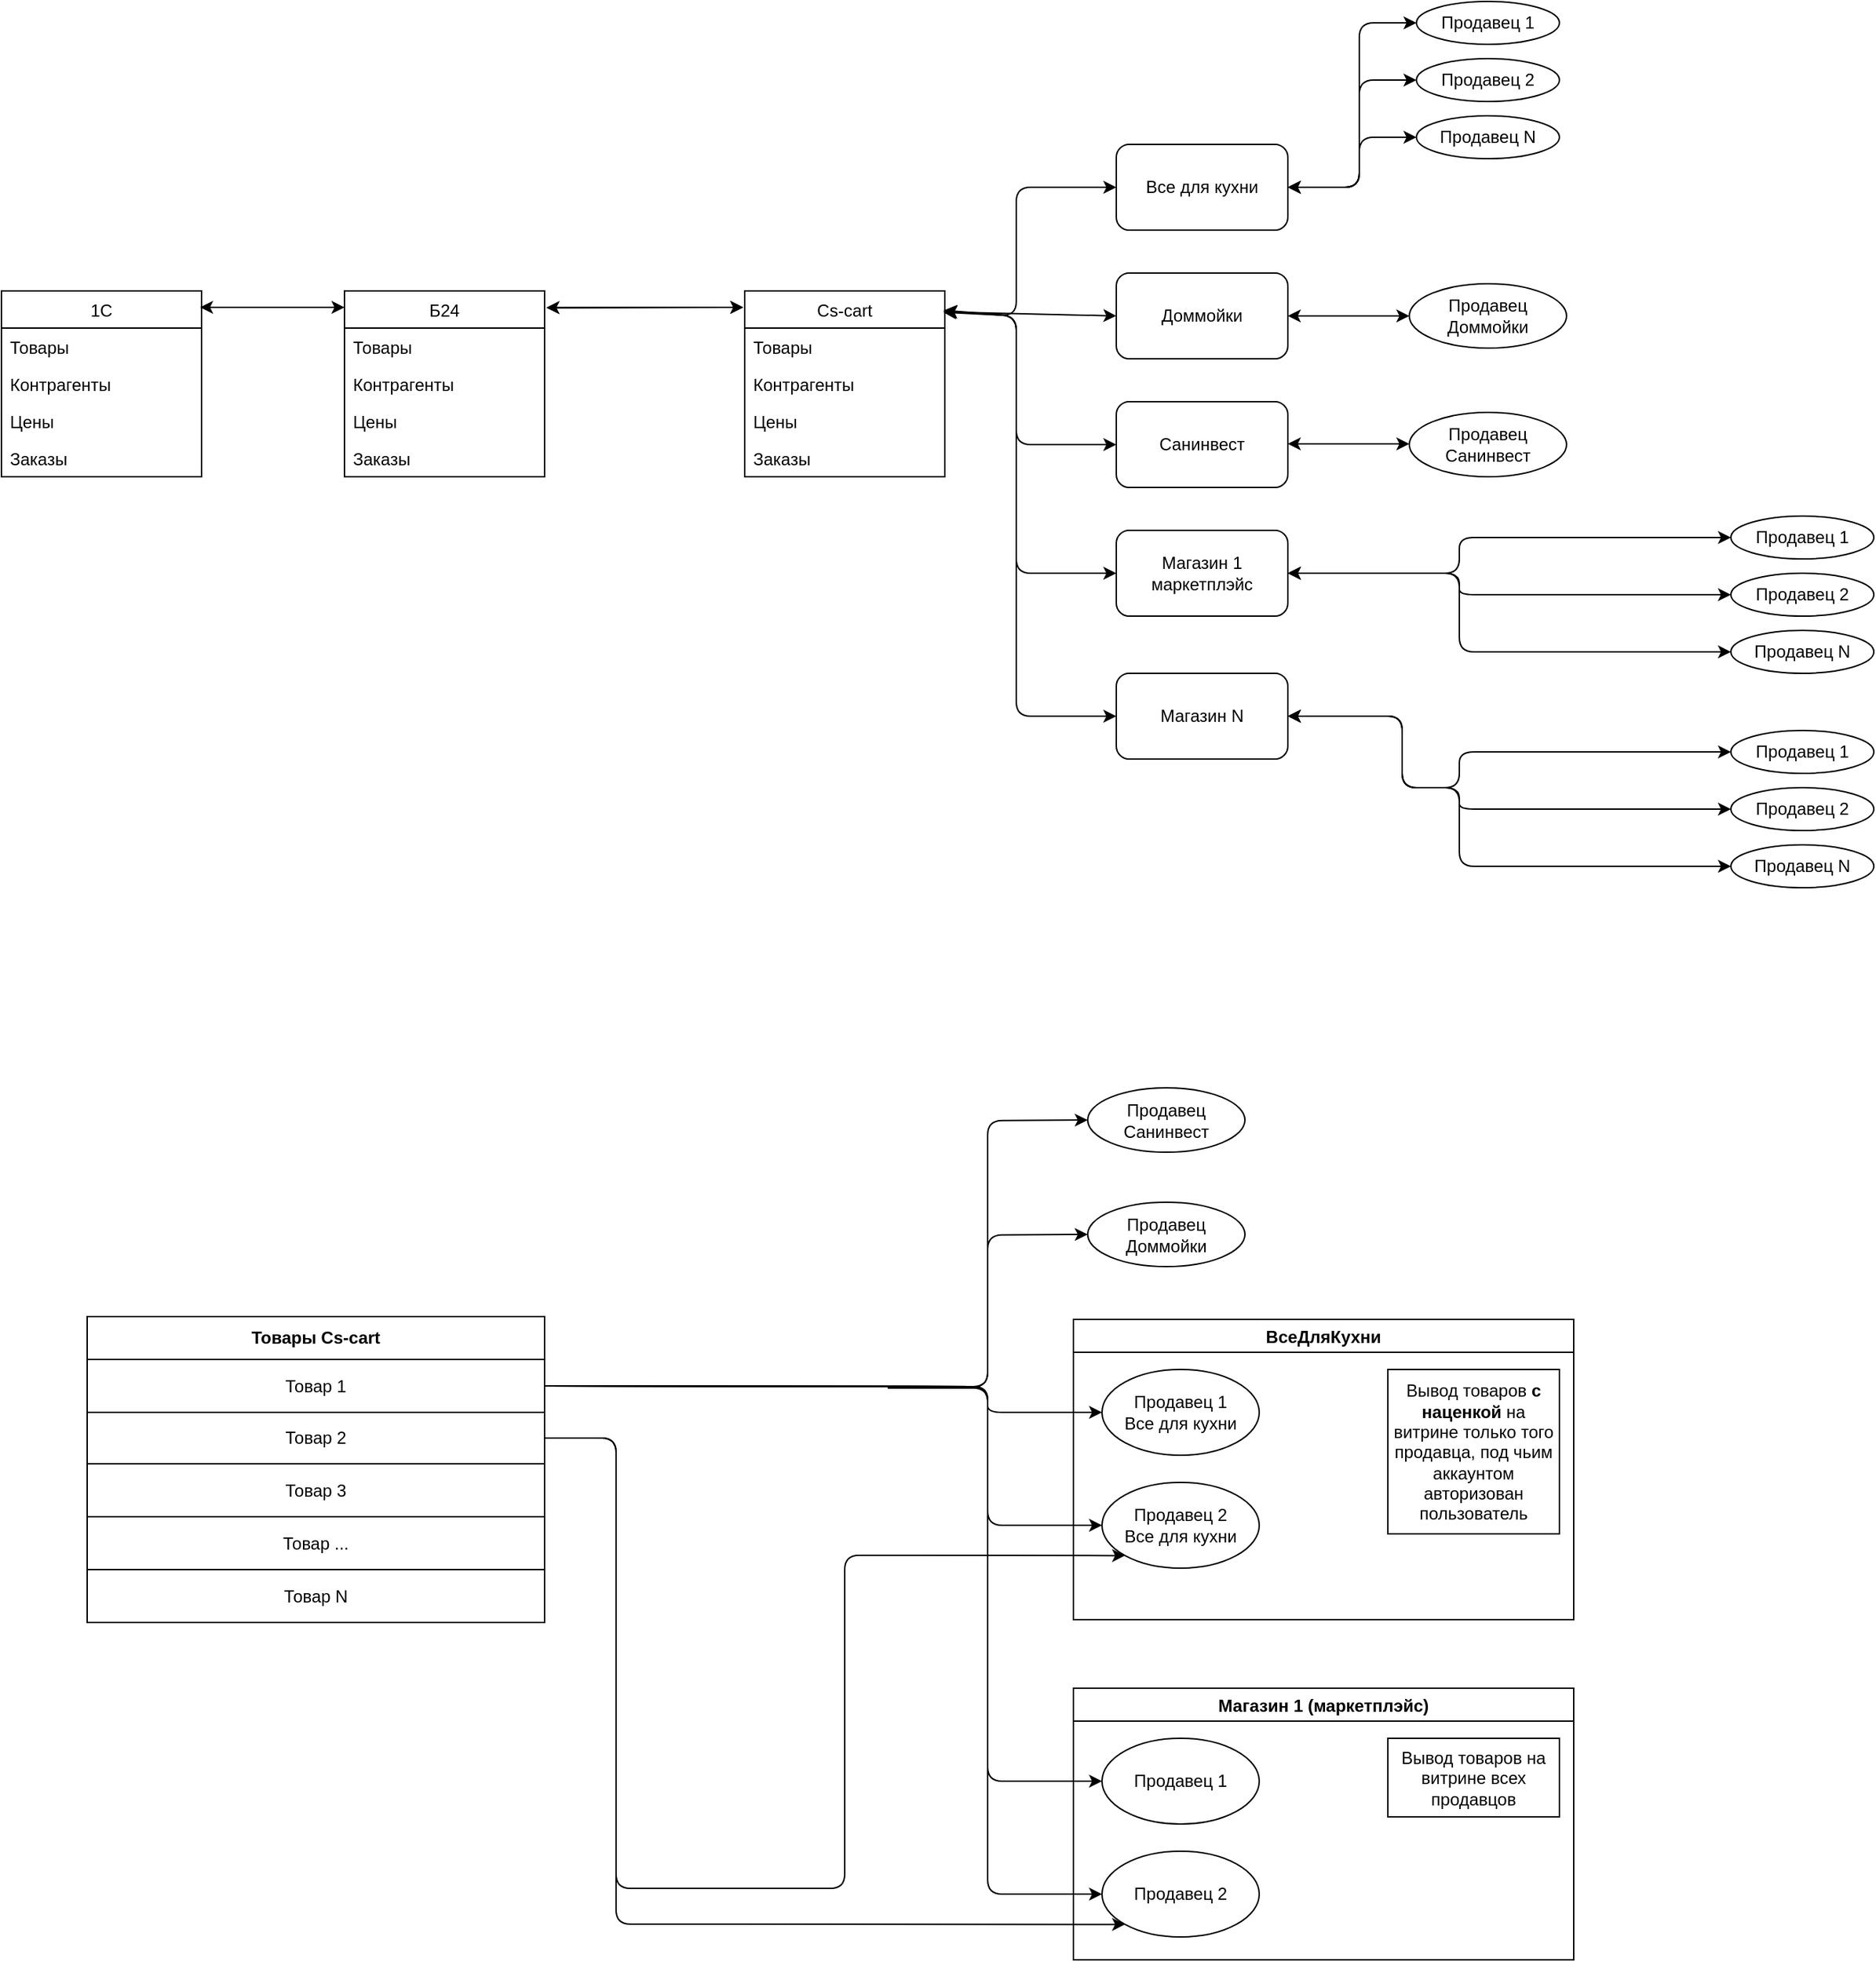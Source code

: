<mxfile version="14.7.3" type="github">
  <diagram id="We45iD7lxRaqWA0gudP4" name="Page-1">
    <mxGraphModel dx="2249" dy="1931" grid="1" gridSize="10" guides="1" tooltips="1" connect="1" arrows="1" fold="1" page="1" pageScale="1" pageWidth="827" pageHeight="1169" math="0" shadow="0">
      <root>
        <mxCell id="0" />
        <mxCell id="1" parent="0" />
        <mxCell id="MZfn8W217P28bDWcbssV-5" value="Все для кухни" style="rounded=1;whiteSpace=wrap;html=1;" vertex="1" parent="1">
          <mxGeometry x="470" y="20" width="120" height="60" as="geometry" />
        </mxCell>
        <mxCell id="MZfn8W217P28bDWcbssV-6" value="Доммойки" style="rounded=1;whiteSpace=wrap;html=1;" vertex="1" parent="1">
          <mxGeometry x="470" y="110" width="120" height="60" as="geometry" />
        </mxCell>
        <mxCell id="MZfn8W217P28bDWcbssV-7" value="Санинвест" style="rounded=1;whiteSpace=wrap;html=1;" vertex="1" parent="1">
          <mxGeometry x="470" y="200" width="120" height="60" as="geometry" />
        </mxCell>
        <mxCell id="MZfn8W217P28bDWcbssV-8" value="Магазин 1&lt;br&gt;маркетплэйс" style="rounded=1;whiteSpace=wrap;html=1;" vertex="1" parent="1">
          <mxGeometry x="470" y="290" width="120" height="60" as="geometry" />
        </mxCell>
        <mxCell id="MZfn8W217P28bDWcbssV-9" value="Магазин N" style="rounded=1;whiteSpace=wrap;html=1;" vertex="1" parent="1">
          <mxGeometry x="470" y="390" width="120" height="60" as="geometry" />
        </mxCell>
        <mxCell id="MZfn8W217P28bDWcbssV-10" value="" style="endArrow=classic;startArrow=classic;html=1;entryX=0;entryY=0.5;entryDx=0;entryDy=0;exitX=0.996;exitY=0.105;exitDx=0;exitDy=0;exitPerimeter=0;" edge="1" parent="1" source="MZfn8W217P28bDWcbssV-46" target="MZfn8W217P28bDWcbssV-5">
          <mxGeometry width="50" height="50" relative="1" as="geometry">
            <mxPoint x="340" y="140" as="sourcePoint" />
            <mxPoint x="440" y="270" as="targetPoint" />
            <Array as="points">
              <mxPoint x="400" y="140" />
              <mxPoint x="400" y="50" />
            </Array>
          </mxGeometry>
        </mxCell>
        <mxCell id="MZfn8W217P28bDWcbssV-11" value="" style="endArrow=classic;startArrow=classic;html=1;entryX=0;entryY=0.5;entryDx=0;entryDy=0;exitX=0.998;exitY=0.113;exitDx=0;exitDy=0;exitPerimeter=0;" edge="1" parent="1" source="MZfn8W217P28bDWcbssV-46" target="MZfn8W217P28bDWcbssV-6">
          <mxGeometry width="50" height="50" relative="1" as="geometry">
            <mxPoint x="340" y="140" as="sourcePoint" />
            <mxPoint x="440" y="270" as="targetPoint" />
          </mxGeometry>
        </mxCell>
        <mxCell id="MZfn8W217P28bDWcbssV-13" value="" style="endArrow=classic;startArrow=classic;html=1;entryX=0;entryY=0.5;entryDx=0;entryDy=0;exitX=0.996;exitY=0.108;exitDx=0;exitDy=0;exitPerimeter=0;" edge="1" parent="1" source="MZfn8W217P28bDWcbssV-46" target="MZfn8W217P28bDWcbssV-7">
          <mxGeometry width="50" height="50" relative="1" as="geometry">
            <mxPoint x="340" y="140" as="sourcePoint" />
            <mxPoint x="440" y="270" as="targetPoint" />
            <Array as="points">
              <mxPoint x="400" y="140" />
              <mxPoint x="400" y="230" />
            </Array>
          </mxGeometry>
        </mxCell>
        <mxCell id="MZfn8W217P28bDWcbssV-14" value="" style="endArrow=classic;startArrow=classic;html=1;entryX=0;entryY=0.5;entryDx=0;entryDy=0;exitX=0.992;exitY=0.108;exitDx=0;exitDy=0;exitPerimeter=0;" edge="1" parent="1" source="MZfn8W217P28bDWcbssV-46" target="MZfn8W217P28bDWcbssV-8">
          <mxGeometry width="50" height="50" relative="1" as="geometry">
            <mxPoint x="340" y="140" as="sourcePoint" />
            <mxPoint x="440" y="270" as="targetPoint" />
            <Array as="points">
              <mxPoint x="400" y="140" />
              <mxPoint x="400" y="320" />
            </Array>
          </mxGeometry>
        </mxCell>
        <mxCell id="MZfn8W217P28bDWcbssV-15" value="" style="endArrow=classic;startArrow=classic;html=1;entryX=0;entryY=0.5;entryDx=0;entryDy=0;exitX=0.993;exitY=0.115;exitDx=0;exitDy=0;exitPerimeter=0;" edge="1" parent="1" source="MZfn8W217P28bDWcbssV-46" target="MZfn8W217P28bDWcbssV-9">
          <mxGeometry width="50" height="50" relative="1" as="geometry">
            <mxPoint x="340" y="140" as="sourcePoint" />
            <mxPoint x="440" y="270" as="targetPoint" />
            <Array as="points">
              <mxPoint x="400" y="140" />
              <mxPoint x="400" y="420" />
            </Array>
          </mxGeometry>
        </mxCell>
        <mxCell id="MZfn8W217P28bDWcbssV-17" value="Продавец 1" style="ellipse;whiteSpace=wrap;html=1;" vertex="1" parent="1">
          <mxGeometry x="680" y="-80" width="100" height="30" as="geometry" />
        </mxCell>
        <mxCell id="MZfn8W217P28bDWcbssV-18" value="Продавец 2" style="ellipse;whiteSpace=wrap;html=1;" vertex="1" parent="1">
          <mxGeometry x="680" y="-40" width="100" height="30" as="geometry" />
        </mxCell>
        <mxCell id="MZfn8W217P28bDWcbssV-19" value="Продавец N" style="ellipse;whiteSpace=wrap;html=1;" vertex="1" parent="1">
          <mxGeometry x="680" width="100" height="30" as="geometry" />
        </mxCell>
        <mxCell id="MZfn8W217P28bDWcbssV-21" value="" style="endArrow=classic;startArrow=classic;html=1;entryX=0;entryY=0.5;entryDx=0;entryDy=0;exitX=1;exitY=0.5;exitDx=0;exitDy=0;" edge="1" parent="1" source="MZfn8W217P28bDWcbssV-5" target="MZfn8W217P28bDWcbssV-17">
          <mxGeometry width="50" height="50" relative="1" as="geometry">
            <mxPoint x="390" y="320" as="sourcePoint" />
            <mxPoint x="440" y="270" as="targetPoint" />
            <Array as="points">
              <mxPoint x="640" y="50" />
              <mxPoint x="640" y="-65" />
            </Array>
          </mxGeometry>
        </mxCell>
        <mxCell id="MZfn8W217P28bDWcbssV-22" value="" style="endArrow=classic;startArrow=classic;html=1;entryX=0;entryY=0.5;entryDx=0;entryDy=0;exitX=1;exitY=0.5;exitDx=0;exitDy=0;" edge="1" parent="1" source="MZfn8W217P28bDWcbssV-5" target="MZfn8W217P28bDWcbssV-18">
          <mxGeometry width="50" height="50" relative="1" as="geometry">
            <mxPoint x="390" y="320" as="sourcePoint" />
            <mxPoint x="440" y="270" as="targetPoint" />
            <Array as="points">
              <mxPoint x="640" y="50" />
              <mxPoint x="640" y="-25" />
            </Array>
          </mxGeometry>
        </mxCell>
        <mxCell id="MZfn8W217P28bDWcbssV-23" value="" style="endArrow=classic;startArrow=classic;html=1;entryX=0;entryY=0.5;entryDx=0;entryDy=0;exitX=1;exitY=0.5;exitDx=0;exitDy=0;" edge="1" parent="1" source="MZfn8W217P28bDWcbssV-5" target="MZfn8W217P28bDWcbssV-19">
          <mxGeometry width="50" height="50" relative="1" as="geometry">
            <mxPoint x="390" y="320" as="sourcePoint" />
            <mxPoint x="440" y="270" as="targetPoint" />
            <Array as="points">
              <mxPoint x="640" y="50" />
              <mxPoint x="640" y="15" />
            </Array>
          </mxGeometry>
        </mxCell>
        <mxCell id="MZfn8W217P28bDWcbssV-24" value="Продавец Доммойки" style="ellipse;whiteSpace=wrap;html=1;" vertex="1" parent="1">
          <mxGeometry x="675" y="117.5" width="110" height="45" as="geometry" />
        </mxCell>
        <mxCell id="MZfn8W217P28bDWcbssV-25" value="" style="endArrow=classic;startArrow=classic;html=1;entryX=0;entryY=0.5;entryDx=0;entryDy=0;exitX=1;exitY=0.5;exitDx=0;exitDy=0;" edge="1" parent="1" source="MZfn8W217P28bDWcbssV-6" target="MZfn8W217P28bDWcbssV-24">
          <mxGeometry width="50" height="50" relative="1" as="geometry">
            <mxPoint x="390" y="110" as="sourcePoint" />
            <mxPoint x="440" y="60" as="targetPoint" />
          </mxGeometry>
        </mxCell>
        <mxCell id="MZfn8W217P28bDWcbssV-26" value="Продавец Санинвест" style="ellipse;whiteSpace=wrap;html=1;" vertex="1" parent="1">
          <mxGeometry x="675" y="207.5" width="110" height="45" as="geometry" />
        </mxCell>
        <mxCell id="MZfn8W217P28bDWcbssV-27" value="" style="endArrow=classic;startArrow=classic;html=1;entryX=0;entryY=0.5;entryDx=0;entryDy=0;exitX=1;exitY=0.5;exitDx=0;exitDy=0;" edge="1" parent="1">
          <mxGeometry width="50" height="50" relative="1" as="geometry">
            <mxPoint x="590" y="229.5" as="sourcePoint" />
            <mxPoint x="675" y="229.5" as="targetPoint" />
          </mxGeometry>
        </mxCell>
        <mxCell id="MZfn8W217P28bDWcbssV-28" value="Продавец 1" style="ellipse;whiteSpace=wrap;html=1;" vertex="1" parent="1">
          <mxGeometry x="900" y="280" width="100" height="30" as="geometry" />
        </mxCell>
        <mxCell id="MZfn8W217P28bDWcbssV-29" value="Продавец 2" style="ellipse;whiteSpace=wrap;html=1;" vertex="1" parent="1">
          <mxGeometry x="900" y="320" width="100" height="30" as="geometry" />
        </mxCell>
        <mxCell id="MZfn8W217P28bDWcbssV-30" value="Продавец N" style="ellipse;whiteSpace=wrap;html=1;" vertex="1" parent="1">
          <mxGeometry x="900" y="360" width="100" height="30" as="geometry" />
        </mxCell>
        <mxCell id="MZfn8W217P28bDWcbssV-31" value="" style="endArrow=classic;startArrow=classic;html=1;entryX=0;entryY=0.5;entryDx=0;entryDy=0;" edge="1" parent="1" target="MZfn8W217P28bDWcbssV-28">
          <mxGeometry width="50" height="50" relative="1" as="geometry">
            <mxPoint x="590" y="320" as="sourcePoint" />
            <mxPoint x="510" y="630" as="targetPoint" />
            <Array as="points">
              <mxPoint x="710" y="320" />
              <mxPoint x="710" y="295" />
            </Array>
          </mxGeometry>
        </mxCell>
        <mxCell id="MZfn8W217P28bDWcbssV-32" value="" style="endArrow=classic;startArrow=classic;html=1;entryX=0;entryY=0.5;entryDx=0;entryDy=0;" edge="1" parent="1" target="MZfn8W217P28bDWcbssV-29">
          <mxGeometry width="50" height="50" relative="1" as="geometry">
            <mxPoint x="590" y="320" as="sourcePoint" />
            <mxPoint x="510" y="630" as="targetPoint" />
            <Array as="points">
              <mxPoint x="710" y="320" />
              <mxPoint x="710" y="335" />
            </Array>
          </mxGeometry>
        </mxCell>
        <mxCell id="MZfn8W217P28bDWcbssV-33" value="" style="endArrow=classic;startArrow=classic;html=1;entryX=0;entryY=0.5;entryDx=0;entryDy=0;exitX=1;exitY=0.5;exitDx=0;exitDy=0;" edge="1" parent="1" target="MZfn8W217P28bDWcbssV-30" source="MZfn8W217P28bDWcbssV-8">
          <mxGeometry width="50" height="50" relative="1" as="geometry">
            <mxPoint x="660" y="410" as="sourcePoint" />
            <mxPoint x="510" y="630" as="targetPoint" />
            <Array as="points">
              <mxPoint x="710" y="320" />
              <mxPoint x="710" y="375" />
            </Array>
          </mxGeometry>
        </mxCell>
        <mxCell id="MZfn8W217P28bDWcbssV-34" value="Продавец 1" style="ellipse;whiteSpace=wrap;html=1;" vertex="1" parent="1">
          <mxGeometry x="900" y="430" width="100" height="30" as="geometry" />
        </mxCell>
        <mxCell id="MZfn8W217P28bDWcbssV-35" value="Продавец 2" style="ellipse;whiteSpace=wrap;html=1;" vertex="1" parent="1">
          <mxGeometry x="900" y="470" width="100" height="30" as="geometry" />
        </mxCell>
        <mxCell id="MZfn8W217P28bDWcbssV-36" value="Продавец N" style="ellipse;whiteSpace=wrap;html=1;" vertex="1" parent="1">
          <mxGeometry x="900" y="510" width="100" height="30" as="geometry" />
        </mxCell>
        <mxCell id="MZfn8W217P28bDWcbssV-37" value="" style="endArrow=classic;startArrow=classic;html=1;entryX=0;entryY=0.5;entryDx=0;entryDy=0;exitX=1;exitY=0.5;exitDx=0;exitDy=0;" edge="1" parent="1" target="MZfn8W217P28bDWcbssV-34" source="MZfn8W217P28bDWcbssV-9">
          <mxGeometry width="50" height="50" relative="1" as="geometry">
            <mxPoint x="590" y="470" as="sourcePoint" />
            <mxPoint x="510" y="780" as="targetPoint" />
            <Array as="points">
              <mxPoint x="670" y="420" />
              <mxPoint x="670" y="470" />
              <mxPoint x="710" y="470" />
              <mxPoint x="710" y="445" />
            </Array>
          </mxGeometry>
        </mxCell>
        <mxCell id="MZfn8W217P28bDWcbssV-38" value="" style="endArrow=classic;startArrow=classic;html=1;entryX=0;entryY=0.5;entryDx=0;entryDy=0;" edge="1" parent="1" target="MZfn8W217P28bDWcbssV-35">
          <mxGeometry width="50" height="50" relative="1" as="geometry">
            <mxPoint x="590" y="420" as="sourcePoint" />
            <mxPoint x="510" y="780" as="targetPoint" />
            <Array as="points">
              <mxPoint x="670" y="420" />
              <mxPoint x="670" y="470" />
              <mxPoint x="710" y="470" />
              <mxPoint x="710" y="485" />
            </Array>
          </mxGeometry>
        </mxCell>
        <mxCell id="MZfn8W217P28bDWcbssV-39" value="" style="endArrow=classic;startArrow=classic;html=1;entryX=0;entryY=0.5;entryDx=0;entryDy=0;exitX=1;exitY=0.5;exitDx=0;exitDy=0;" edge="1" parent="1" target="MZfn8W217P28bDWcbssV-36" source="MZfn8W217P28bDWcbssV-9">
          <mxGeometry width="50" height="50" relative="1" as="geometry">
            <mxPoint x="590" y="470" as="sourcePoint" />
            <mxPoint x="510" y="780" as="targetPoint" />
            <Array as="points">
              <mxPoint x="670" y="420" />
              <mxPoint x="670" y="470" />
              <mxPoint x="710" y="470" />
              <mxPoint x="710" y="525" />
            </Array>
          </mxGeometry>
        </mxCell>
        <mxCell id="MZfn8W217P28bDWcbssV-42" value="Б24" style="swimlane;fontStyle=0;childLayout=stackLayout;horizontal=1;startSize=26;fillColor=none;horizontalStack=0;resizeParent=1;resizeParentMax=0;resizeLast=0;collapsible=1;marginBottom=0;" vertex="1" parent="1">
          <mxGeometry x="-70" y="122.5" width="140" height="130" as="geometry" />
        </mxCell>
        <mxCell id="MZfn8W217P28bDWcbssV-43" value="Товары" style="text;strokeColor=none;fillColor=none;align=left;verticalAlign=top;spacingLeft=4;spacingRight=4;overflow=hidden;rotatable=0;points=[[0,0.5],[1,0.5]];portConstraint=eastwest;" vertex="1" parent="MZfn8W217P28bDWcbssV-42">
          <mxGeometry y="26" width="140" height="26" as="geometry" />
        </mxCell>
        <mxCell id="MZfn8W217P28bDWcbssV-44" value="Контрагенты" style="text;strokeColor=none;fillColor=none;align=left;verticalAlign=top;spacingLeft=4;spacingRight=4;overflow=hidden;rotatable=0;points=[[0,0.5],[1,0.5]];portConstraint=eastwest;" vertex="1" parent="MZfn8W217P28bDWcbssV-42">
          <mxGeometry y="52" width="140" height="26" as="geometry" />
        </mxCell>
        <mxCell id="MZfn8W217P28bDWcbssV-45" value="Цены" style="text;strokeColor=none;fillColor=none;align=left;verticalAlign=top;spacingLeft=4;spacingRight=4;overflow=hidden;rotatable=0;points=[[0,0.5],[1,0.5]];portConstraint=eastwest;" vertex="1" parent="MZfn8W217P28bDWcbssV-42">
          <mxGeometry y="78" width="140" height="26" as="geometry" />
        </mxCell>
        <mxCell id="MZfn8W217P28bDWcbssV-52" value="Заказы" style="text;strokeColor=none;fillColor=none;align=left;verticalAlign=top;spacingLeft=4;spacingRight=4;overflow=hidden;rotatable=0;points=[[0,0.5],[1,0.5]];portConstraint=eastwest;" vertex="1" parent="MZfn8W217P28bDWcbssV-42">
          <mxGeometry y="104" width="140" height="26" as="geometry" />
        </mxCell>
        <mxCell id="MZfn8W217P28bDWcbssV-46" value="Cs-cart" style="swimlane;fontStyle=0;childLayout=stackLayout;horizontal=1;startSize=26;fillColor=none;horizontalStack=0;resizeParent=1;resizeParentMax=0;resizeLast=0;collapsible=1;marginBottom=0;" vertex="1" parent="1">
          <mxGeometry x="210" y="122.5" width="140" height="130" as="geometry" />
        </mxCell>
        <mxCell id="MZfn8W217P28bDWcbssV-47" value="Товары" style="text;strokeColor=none;fillColor=none;align=left;verticalAlign=top;spacingLeft=4;spacingRight=4;overflow=hidden;rotatable=0;points=[[0,0.5],[1,0.5]];portConstraint=eastwest;" vertex="1" parent="MZfn8W217P28bDWcbssV-46">
          <mxGeometry y="26" width="140" height="26" as="geometry" />
        </mxCell>
        <mxCell id="MZfn8W217P28bDWcbssV-48" value="Контрагенты" style="text;strokeColor=none;fillColor=none;align=left;verticalAlign=top;spacingLeft=4;spacingRight=4;overflow=hidden;rotatable=0;points=[[0,0.5],[1,0.5]];portConstraint=eastwest;" vertex="1" parent="MZfn8W217P28bDWcbssV-46">
          <mxGeometry y="52" width="140" height="26" as="geometry" />
        </mxCell>
        <mxCell id="MZfn8W217P28bDWcbssV-49" value="Цены" style="text;strokeColor=none;fillColor=none;align=left;verticalAlign=top;spacingLeft=4;spacingRight=4;overflow=hidden;rotatable=0;points=[[0,0.5],[1,0.5]];portConstraint=eastwest;" vertex="1" parent="MZfn8W217P28bDWcbssV-46">
          <mxGeometry y="78" width="140" height="26" as="geometry" />
        </mxCell>
        <mxCell id="MZfn8W217P28bDWcbssV-54" value="Заказы" style="text;strokeColor=none;fillColor=none;align=left;verticalAlign=top;spacingLeft=4;spacingRight=4;overflow=hidden;rotatable=0;points=[[0,0.5],[1,0.5]];portConstraint=eastwest;" vertex="1" parent="MZfn8W217P28bDWcbssV-46">
          <mxGeometry y="104" width="140" height="26" as="geometry" />
        </mxCell>
        <mxCell id="MZfn8W217P28bDWcbssV-55" value="" style="endArrow=classic;startArrow=classic;html=1;entryX=1.009;entryY=0.09;entryDx=0;entryDy=0;entryPerimeter=0;" edge="1" parent="1" target="MZfn8W217P28bDWcbssV-42">
          <mxGeometry width="50" height="50" relative="1" as="geometry">
            <mxPoint x="209" y="134" as="sourcePoint" />
            <mxPoint x="310" y="210" as="targetPoint" />
          </mxGeometry>
        </mxCell>
        <mxCell id="MZfn8W217P28bDWcbssV-62" value="Продавец Санинвест" style="ellipse;whiteSpace=wrap;html=1;" vertex="1" parent="1">
          <mxGeometry x="450" y="680" width="110" height="45" as="geometry" />
        </mxCell>
        <mxCell id="MZfn8W217P28bDWcbssV-63" value="Товары Cs-cart" style="shape=table;html=1;whiteSpace=wrap;startSize=30;container=1;collapsible=0;childLayout=tableLayout;fontStyle=1;align=center;" vertex="1" parent="1">
          <mxGeometry x="-250" y="840" width="320" height="214" as="geometry" />
        </mxCell>
        <mxCell id="MZfn8W217P28bDWcbssV-64" value="" style="shape=partialRectangle;html=1;whiteSpace=wrap;collapsible=0;dropTarget=0;pointerEvents=0;fillColor=none;top=0;left=0;bottom=0;right=0;points=[[0,0.5],[1,0.5]];portConstraint=eastwest;" vertex="1" parent="MZfn8W217P28bDWcbssV-63">
          <mxGeometry y="30" width="320" height="37" as="geometry" />
        </mxCell>
        <mxCell id="MZfn8W217P28bDWcbssV-65" value="Товар 1" style="shape=partialRectangle;html=1;whiteSpace=wrap;connectable=0;fillColor=none;top=0;left=0;bottom=0;right=0;overflow=hidden;" vertex="1" parent="MZfn8W217P28bDWcbssV-64">
          <mxGeometry width="320" height="37" as="geometry" />
        </mxCell>
        <mxCell id="MZfn8W217P28bDWcbssV-68" value="" style="shape=partialRectangle;html=1;whiteSpace=wrap;collapsible=0;dropTarget=0;pointerEvents=0;fillColor=none;top=0;left=0;bottom=0;right=0;points=[[0,0.5],[1,0.5]];portConstraint=eastwest;" vertex="1" parent="MZfn8W217P28bDWcbssV-63">
          <mxGeometry y="67" width="320" height="36" as="geometry" />
        </mxCell>
        <mxCell id="MZfn8W217P28bDWcbssV-69" value="&lt;span&gt;Товар 2&lt;/span&gt;" style="shape=partialRectangle;html=1;whiteSpace=wrap;connectable=0;fillColor=none;top=0;left=0;bottom=0;right=0;overflow=hidden;" vertex="1" parent="MZfn8W217P28bDWcbssV-68">
          <mxGeometry width="320" height="36" as="geometry" />
        </mxCell>
        <mxCell id="MZfn8W217P28bDWcbssV-72" value="" style="shape=partialRectangle;html=1;whiteSpace=wrap;collapsible=0;dropTarget=0;pointerEvents=0;fillColor=none;top=0;left=0;bottom=0;right=0;points=[[0,0.5],[1,0.5]];portConstraint=eastwest;" vertex="1" parent="MZfn8W217P28bDWcbssV-63">
          <mxGeometry y="103" width="320" height="37" as="geometry" />
        </mxCell>
        <mxCell id="MZfn8W217P28bDWcbssV-73" value="&lt;span&gt;Товар 3&lt;/span&gt;" style="shape=partialRectangle;html=1;whiteSpace=wrap;connectable=0;fillColor=none;top=0;left=0;bottom=0;right=0;overflow=hidden;" vertex="1" parent="MZfn8W217P28bDWcbssV-72">
          <mxGeometry width="320" height="37" as="geometry" />
        </mxCell>
        <mxCell id="MZfn8W217P28bDWcbssV-76" style="shape=partialRectangle;html=1;whiteSpace=wrap;collapsible=0;dropTarget=0;pointerEvents=0;fillColor=none;top=0;left=0;bottom=0;right=0;points=[[0,0.5],[1,0.5]];portConstraint=eastwest;" vertex="1" parent="MZfn8W217P28bDWcbssV-63">
          <mxGeometry y="140" width="320" height="37" as="geometry" />
        </mxCell>
        <mxCell id="MZfn8W217P28bDWcbssV-77" value="&lt;span&gt;Товар ...&lt;/span&gt;" style="shape=partialRectangle;html=1;whiteSpace=wrap;connectable=0;fillColor=none;top=0;left=0;bottom=0;right=0;overflow=hidden;" vertex="1" parent="MZfn8W217P28bDWcbssV-76">
          <mxGeometry width="320" height="37" as="geometry" />
        </mxCell>
        <mxCell id="MZfn8W217P28bDWcbssV-78" style="shape=partialRectangle;html=1;whiteSpace=wrap;collapsible=0;dropTarget=0;pointerEvents=0;fillColor=none;top=0;left=0;bottom=0;right=0;points=[[0,0.5],[1,0.5]];portConstraint=eastwest;" vertex="1" parent="MZfn8W217P28bDWcbssV-63">
          <mxGeometry y="177" width="320" height="37" as="geometry" />
        </mxCell>
        <mxCell id="MZfn8W217P28bDWcbssV-79" value="&lt;span&gt;Товар N&lt;/span&gt;" style="shape=partialRectangle;html=1;whiteSpace=wrap;connectable=0;fillColor=none;top=0;left=0;bottom=0;right=0;overflow=hidden;" vertex="1" parent="MZfn8W217P28bDWcbssV-78">
          <mxGeometry width="320" height="37" as="geometry" />
        </mxCell>
        <mxCell id="MZfn8W217P28bDWcbssV-80" value="Продавец Доммойки" style="ellipse;whiteSpace=wrap;html=1;" vertex="1" parent="1">
          <mxGeometry x="450" y="760" width="110" height="45" as="geometry" />
        </mxCell>
        <mxCell id="MZfn8W217P28bDWcbssV-85" value="ВсеДляКухни" style="swimlane;" vertex="1" parent="1">
          <mxGeometry x="440" y="842" width="350" height="210" as="geometry" />
        </mxCell>
        <mxCell id="MZfn8W217P28bDWcbssV-83" value="&lt;span&gt;Продавец 1&lt;/span&gt;&lt;br&gt;&lt;span&gt;Все для кухни&lt;/span&gt;" style="ellipse;whiteSpace=wrap;html=1;" vertex="1" parent="MZfn8W217P28bDWcbssV-85">
          <mxGeometry x="20" y="35" width="110" height="60" as="geometry" />
        </mxCell>
        <mxCell id="MZfn8W217P28bDWcbssV-86" value="&lt;span&gt;Продавец 2&lt;/span&gt;&lt;br&gt;&lt;span&gt;Все для кухни&lt;/span&gt;" style="ellipse;whiteSpace=wrap;html=1;" vertex="1" parent="MZfn8W217P28bDWcbssV-85">
          <mxGeometry x="20" y="114" width="110" height="60" as="geometry" />
        </mxCell>
        <mxCell id="MZfn8W217P28bDWcbssV-87" value="Вывод товаров &lt;b&gt;с наценкой&lt;/b&gt; на витрине только того продавца, под чьим аккаунтом авторизован пользователь" style="rounded=0;whiteSpace=wrap;html=1;" vertex="1" parent="MZfn8W217P28bDWcbssV-85">
          <mxGeometry x="220" y="35" width="120" height="115" as="geometry" />
        </mxCell>
        <mxCell id="MZfn8W217P28bDWcbssV-88" value="Магазин 1 (маркетплэйс)" style="swimlane;" vertex="1" parent="1">
          <mxGeometry x="440" y="1100" width="350" height="190" as="geometry" />
        </mxCell>
        <mxCell id="MZfn8W217P28bDWcbssV-89" value="&lt;span&gt;Продавец 1&lt;/span&gt;" style="ellipse;whiteSpace=wrap;html=1;" vertex="1" parent="MZfn8W217P28bDWcbssV-88">
          <mxGeometry x="20" y="35" width="110" height="60" as="geometry" />
        </mxCell>
        <mxCell id="MZfn8W217P28bDWcbssV-90" value="&lt;span&gt;Продавец 2&lt;/span&gt;" style="ellipse;whiteSpace=wrap;html=1;" vertex="1" parent="MZfn8W217P28bDWcbssV-88">
          <mxGeometry x="20" y="114" width="110" height="60" as="geometry" />
        </mxCell>
        <mxCell id="MZfn8W217P28bDWcbssV-91" value="Вывод товаров на витрине всех продавцов" style="rounded=0;whiteSpace=wrap;html=1;" vertex="1" parent="MZfn8W217P28bDWcbssV-88">
          <mxGeometry x="220" y="35" width="120" height="55" as="geometry" />
        </mxCell>
        <mxCell id="MZfn8W217P28bDWcbssV-93" value="" style="endArrow=classic;html=1;exitX=1;exitY=0.5;exitDx=0;exitDy=0;entryX=0;entryY=0.5;entryDx=0;entryDy=0;" edge="1" parent="1" source="MZfn8W217P28bDWcbssV-64" target="MZfn8W217P28bDWcbssV-80">
          <mxGeometry width="50" height="50" relative="1" as="geometry">
            <mxPoint x="290" y="1050" as="sourcePoint" />
            <mxPoint x="340" y="1000" as="targetPoint" />
            <Array as="points">
              <mxPoint x="380" y="889" />
              <mxPoint x="380" y="783" />
            </Array>
          </mxGeometry>
        </mxCell>
        <mxCell id="MZfn8W217P28bDWcbssV-94" value="" style="endArrow=classic;html=1;entryX=0;entryY=0.5;entryDx=0;entryDy=0;exitX=1;exitY=0.5;exitDx=0;exitDy=0;" edge="1" parent="1" source="MZfn8W217P28bDWcbssV-64" target="MZfn8W217P28bDWcbssV-62">
          <mxGeometry width="50" height="50" relative="1" as="geometry">
            <mxPoint x="290" y="1050" as="sourcePoint" />
            <mxPoint x="340" y="1000" as="targetPoint" />
            <Array as="points">
              <mxPoint x="380" y="889" />
              <mxPoint x="380" y="703" />
            </Array>
          </mxGeometry>
        </mxCell>
        <mxCell id="MZfn8W217P28bDWcbssV-95" value="" style="endArrow=classic;html=1;exitX=1;exitY=0.5;exitDx=0;exitDy=0;entryX=0;entryY=0.5;entryDx=0;entryDy=0;" edge="1" parent="1" source="MZfn8W217P28bDWcbssV-64" target="MZfn8W217P28bDWcbssV-83">
          <mxGeometry width="50" height="50" relative="1" as="geometry">
            <mxPoint x="290" y="1050" as="sourcePoint" />
            <mxPoint x="340" y="1000" as="targetPoint" />
            <Array as="points">
              <mxPoint x="380" y="889" />
              <mxPoint x="380" y="907" />
            </Array>
          </mxGeometry>
        </mxCell>
        <mxCell id="MZfn8W217P28bDWcbssV-96" value="" style="endArrow=classic;html=1;entryX=0;entryY=0.5;entryDx=0;entryDy=0;" edge="1" parent="1" target="MZfn8W217P28bDWcbssV-86">
          <mxGeometry width="50" height="50" relative="1" as="geometry">
            <mxPoint x="310" y="890" as="sourcePoint" />
            <mxPoint x="340" y="1000" as="targetPoint" />
            <Array as="points">
              <mxPoint x="380" y="890" />
              <mxPoint x="380" y="986" />
            </Array>
          </mxGeometry>
        </mxCell>
        <mxCell id="MZfn8W217P28bDWcbssV-97" value="" style="endArrow=classic;html=1;exitX=1;exitY=0.5;exitDx=0;exitDy=0;entryX=0;entryY=0.5;entryDx=0;entryDy=0;" edge="1" parent="1" source="MZfn8W217P28bDWcbssV-64" target="MZfn8W217P28bDWcbssV-89">
          <mxGeometry width="50" height="50" relative="1" as="geometry">
            <mxPoint x="370" y="1054" as="sourcePoint" />
            <mxPoint x="396" y="1165" as="targetPoint" />
            <Array as="points">
              <mxPoint x="380" y="889" />
              <mxPoint x="380" y="1165" />
            </Array>
          </mxGeometry>
        </mxCell>
        <mxCell id="MZfn8W217P28bDWcbssV-98" value="" style="endArrow=classic;html=1;exitX=1;exitY=0.5;exitDx=0;exitDy=0;entryX=0;entryY=0.5;entryDx=0;entryDy=0;" edge="1" parent="1" source="MZfn8W217P28bDWcbssV-64" target="MZfn8W217P28bDWcbssV-90">
          <mxGeometry width="50" height="50" relative="1" as="geometry">
            <mxPoint x="280" y="1120" as="sourcePoint" />
            <mxPoint x="430" y="1396.5" as="targetPoint" />
            <Array as="points">
              <mxPoint x="380" y="889" />
              <mxPoint x="380" y="1244" />
            </Array>
          </mxGeometry>
        </mxCell>
        <mxCell id="MZfn8W217P28bDWcbssV-100" value="" style="endArrow=classic;html=1;exitX=1;exitY=0.5;exitDx=0;exitDy=0;entryX=0;entryY=1;entryDx=0;entryDy=0;" edge="1" parent="1" source="MZfn8W217P28bDWcbssV-68" target="MZfn8W217P28bDWcbssV-86">
          <mxGeometry width="50" height="50" relative="1" as="geometry">
            <mxPoint x="290" y="1050" as="sourcePoint" />
            <mxPoint x="340" y="1000" as="targetPoint" />
            <Array as="points">
              <mxPoint x="120" y="925" />
              <mxPoint x="120" y="1240" />
              <mxPoint x="280" y="1240" />
              <mxPoint x="280" y="1007" />
            </Array>
          </mxGeometry>
        </mxCell>
        <mxCell id="MZfn8W217P28bDWcbssV-101" value="" style="endArrow=classic;html=1;exitX=1;exitY=0.5;exitDx=0;exitDy=0;entryX=0;entryY=1;entryDx=0;entryDy=0;" edge="1" parent="1" source="MZfn8W217P28bDWcbssV-68" target="MZfn8W217P28bDWcbssV-90">
          <mxGeometry width="50" height="50" relative="1" as="geometry">
            <mxPoint x="290" y="1050" as="sourcePoint" />
            <mxPoint x="340" y="1000" as="targetPoint" />
            <Array as="points">
              <mxPoint x="120" y="925" />
              <mxPoint x="120" y="1265" />
            </Array>
          </mxGeometry>
        </mxCell>
        <mxCell id="MZfn8W217P28bDWcbssV-103" value="1С" style="swimlane;fontStyle=0;childLayout=stackLayout;horizontal=1;startSize=26;fillColor=none;horizontalStack=0;resizeParent=1;resizeParentMax=0;resizeLast=0;collapsible=1;marginBottom=0;" vertex="1" parent="1">
          <mxGeometry x="-310" y="122.5" width="140" height="130" as="geometry" />
        </mxCell>
        <mxCell id="MZfn8W217P28bDWcbssV-104" value="Товары" style="text;strokeColor=none;fillColor=none;align=left;verticalAlign=top;spacingLeft=4;spacingRight=4;overflow=hidden;rotatable=0;points=[[0,0.5],[1,0.5]];portConstraint=eastwest;" vertex="1" parent="MZfn8W217P28bDWcbssV-103">
          <mxGeometry y="26" width="140" height="26" as="geometry" />
        </mxCell>
        <mxCell id="MZfn8W217P28bDWcbssV-105" value="Контрагенты" style="text;strokeColor=none;fillColor=none;align=left;verticalAlign=top;spacingLeft=4;spacingRight=4;overflow=hidden;rotatable=0;points=[[0,0.5],[1,0.5]];portConstraint=eastwest;" vertex="1" parent="MZfn8W217P28bDWcbssV-103">
          <mxGeometry y="52" width="140" height="26" as="geometry" />
        </mxCell>
        <mxCell id="MZfn8W217P28bDWcbssV-106" value="Цены" style="text;strokeColor=none;fillColor=none;align=left;verticalAlign=top;spacingLeft=4;spacingRight=4;overflow=hidden;rotatable=0;points=[[0,0.5],[1,0.5]];portConstraint=eastwest;" vertex="1" parent="MZfn8W217P28bDWcbssV-103">
          <mxGeometry y="78" width="140" height="26" as="geometry" />
        </mxCell>
        <mxCell id="MZfn8W217P28bDWcbssV-107" value="Заказы" style="text;strokeColor=none;fillColor=none;align=left;verticalAlign=top;spacingLeft=4;spacingRight=4;overflow=hidden;rotatable=0;points=[[0,0.5],[1,0.5]];portConstraint=eastwest;" vertex="1" parent="MZfn8W217P28bDWcbssV-103">
          <mxGeometry y="104" width="140" height="26" as="geometry" />
        </mxCell>
        <mxCell id="MZfn8W217P28bDWcbssV-108" value="" style="endArrow=classic;startArrow=classic;html=1;entryX=1.009;entryY=0.09;entryDx=0;entryDy=0;entryPerimeter=0;" edge="1" parent="1">
          <mxGeometry width="50" height="50" relative="1" as="geometry">
            <mxPoint x="209" y="134" as="sourcePoint" />
            <mxPoint x="71.26" y="134.2" as="targetPoint" />
          </mxGeometry>
        </mxCell>
        <mxCell id="MZfn8W217P28bDWcbssV-109" value="" style="endArrow=classic;startArrow=classic;html=1;entryX=0.993;entryY=0.088;entryDx=0;entryDy=0;entryPerimeter=0;" edge="1" parent="1" target="MZfn8W217P28bDWcbssV-103">
          <mxGeometry width="50" height="50" relative="1" as="geometry">
            <mxPoint x="-70" y="134" as="sourcePoint" />
            <mxPoint x="-190.0" y="70.2" as="targetPoint" />
          </mxGeometry>
        </mxCell>
      </root>
    </mxGraphModel>
  </diagram>
</mxfile>
